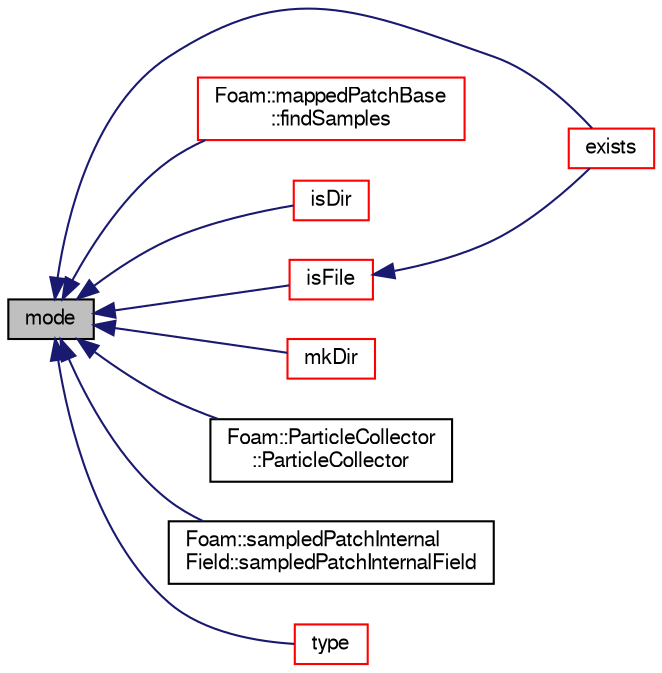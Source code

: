 digraph "mode"
{
  bgcolor="transparent";
  edge [fontname="FreeSans",fontsize="10",labelfontname="FreeSans",labelfontsize="10"];
  node [fontname="FreeSans",fontsize="10",shape=record];
  rankdir="LR";
  Node1 [label="mode",height=0.2,width=0.4,color="black", fillcolor="grey75", style="filled" fontcolor="black"];
  Node1 -> Node2 [dir="back",color="midnightblue",fontsize="10",style="solid",fontname="FreeSans"];
  Node2 [label="exists",height=0.2,width=0.4,color="red",URL="$a10237.html#a361e3374754d656658e0dc4a8310ce32",tooltip="Does the name exist (as DIRECTORY or FILE) in the file system? "];
  Node1 -> Node3 [dir="back",color="midnightblue",fontsize="10",style="solid",fontname="FreeSans"];
  Node3 [label="Foam::mappedPatchBase\l::findSamples",height=0.2,width=0.4,color="red",URL="$a01381.html#af1dadf58aa8d06f7448d1859188f909d",tooltip="Find cells/faces containing samples. "];
  Node1 -> Node4 [dir="back",color="midnightblue",fontsize="10",style="solid",fontname="FreeSans"];
  Node4 [label="isDir",height=0.2,width=0.4,color="red",URL="$a10237.html#a9c9cf5d33b9c5961f835aefe5d860c5a",tooltip="Does the name exist as a DIRECTORY in the file system? "];
  Node1 -> Node5 [dir="back",color="midnightblue",fontsize="10",style="solid",fontname="FreeSans"];
  Node5 [label="isFile",height=0.2,width=0.4,color="red",URL="$a10237.html#a1cf13d004cf482571af182540a8d1526",tooltip="Does the name exist as a FILE in the file system? "];
  Node5 -> Node2 [dir="back",color="midnightblue",fontsize="10",style="solid",fontname="FreeSans"];
  Node1 -> Node6 [dir="back",color="midnightblue",fontsize="10",style="solid",fontname="FreeSans"];
  Node6 [label="mkDir",height=0.2,width=0.4,color="red",URL="$a10237.html#a2ae410f2311adf94d66451b7423fdf4e",tooltip="Make a directory and return an error if it could not be created. "];
  Node1 -> Node7 [dir="back",color="midnightblue",fontsize="10",style="solid",fontname="FreeSans"];
  Node7 [label="Foam::ParticleCollector\l::ParticleCollector",height=0.2,width=0.4,color="black",URL="$a01726.html#a7e033a5ad0d811a2692f6ae9237f85e6",tooltip="Construct from dictionary. "];
  Node1 -> Node8 [dir="back",color="midnightblue",fontsize="10",style="solid",fontname="FreeSans"];
  Node8 [label="Foam::sampledPatchInternal\lField::sampledPatchInternalField",height=0.2,width=0.4,color="black",URL="$a02166.html#a3aee63f01712c7a45299253ce06e5b1d",tooltip="Construct from dictionary. "];
  Node1 -> Node9 [dir="back",color="midnightblue",fontsize="10",style="solid",fontname="FreeSans"];
  Node9 [label="type",height=0.2,width=0.4,color="red",URL="$a10237.html#aec48583af672626378f501eb9fc32cd1",tooltip="Return the file type: DIRECTORY or FILE. "];
}
